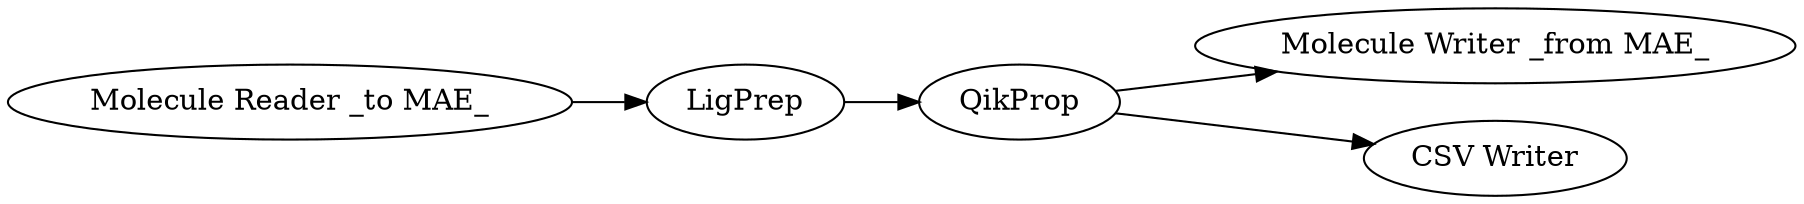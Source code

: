 digraph {
	32 [label=LigPrep]
	33 [label=QikProp]
	34 [label="Molecule Writer _from MAE_"]
	35 [label="CSV Writer"]
	36 [label="Molecule Reader _to MAE_"]
	32 -> 33
	33 -> 35
	33 -> 34
	36 -> 32
	rankdir=LR
}
